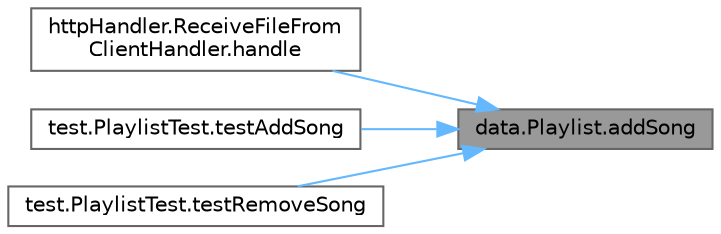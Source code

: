 digraph "data.Playlist.addSong"
{
 // LATEX_PDF_SIZE
  bgcolor="transparent";
  edge [fontname=Helvetica,fontsize=10,labelfontname=Helvetica,labelfontsize=10];
  node [fontname=Helvetica,fontsize=10,shape=box,height=0.2,width=0.4];
  rankdir="RL";
  Node1 [label="data.Playlist.addSong",height=0.2,width=0.4,color="gray40", fillcolor="grey60", style="filled", fontcolor="black",tooltip=" "];
  Node1 -> Node2 [dir="back",color="steelblue1",style="solid"];
  Node2 [label="httpHandler.ReceiveFileFrom\lClientHandler.handle",height=0.2,width=0.4,color="grey40", fillcolor="white", style="filled",URL="$classhttp_handler_1_1_receive_file_from_client_handler.html#a9de1219b07d398d7a6dafeee953de3cd",tooltip=" "];
  Node1 -> Node3 [dir="back",color="steelblue1",style="solid"];
  Node3 [label="test.PlaylistTest.testAddSong",height=0.2,width=0.4,color="grey40", fillcolor="white", style="filled",URL="$classtest_1_1_playlist_test.html#a52af96ec98af4f4c621a4c5e9f19f1bc",tooltip=" "];
  Node1 -> Node4 [dir="back",color="steelblue1",style="solid"];
  Node4 [label="test.PlaylistTest.testRemoveSong",height=0.2,width=0.4,color="grey40", fillcolor="white", style="filled",URL="$classtest_1_1_playlist_test.html#ace81c14c8038f6e1849e6ce169fdeb7a",tooltip=" "];
}
